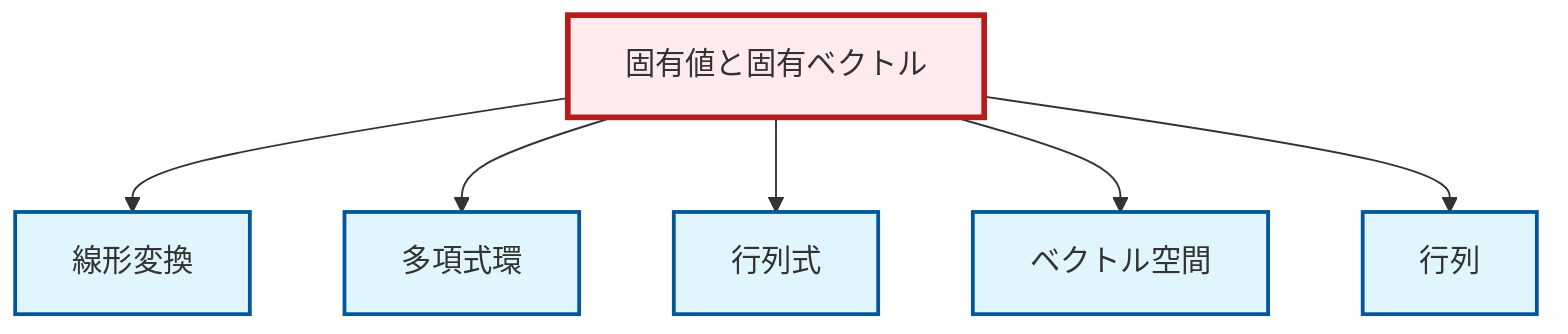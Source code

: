 graph TD
    classDef definition fill:#e1f5fe,stroke:#01579b,stroke-width:2px
    classDef theorem fill:#f3e5f5,stroke:#4a148c,stroke-width:2px
    classDef axiom fill:#fff3e0,stroke:#e65100,stroke-width:2px
    classDef example fill:#e8f5e9,stroke:#1b5e20,stroke-width:2px
    classDef current fill:#ffebee,stroke:#b71c1c,stroke-width:3px
    def-polynomial-ring["多項式環"]:::definition
    def-matrix["行列"]:::definition
    def-vector-space["ベクトル空間"]:::definition
    def-eigenvalue-eigenvector["固有値と固有ベクトル"]:::definition
    def-linear-transformation["線形変換"]:::definition
    def-determinant["行列式"]:::definition
    def-eigenvalue-eigenvector --> def-linear-transformation
    def-eigenvalue-eigenvector --> def-polynomial-ring
    def-eigenvalue-eigenvector --> def-determinant
    def-eigenvalue-eigenvector --> def-vector-space
    def-eigenvalue-eigenvector --> def-matrix
    class def-eigenvalue-eigenvector current